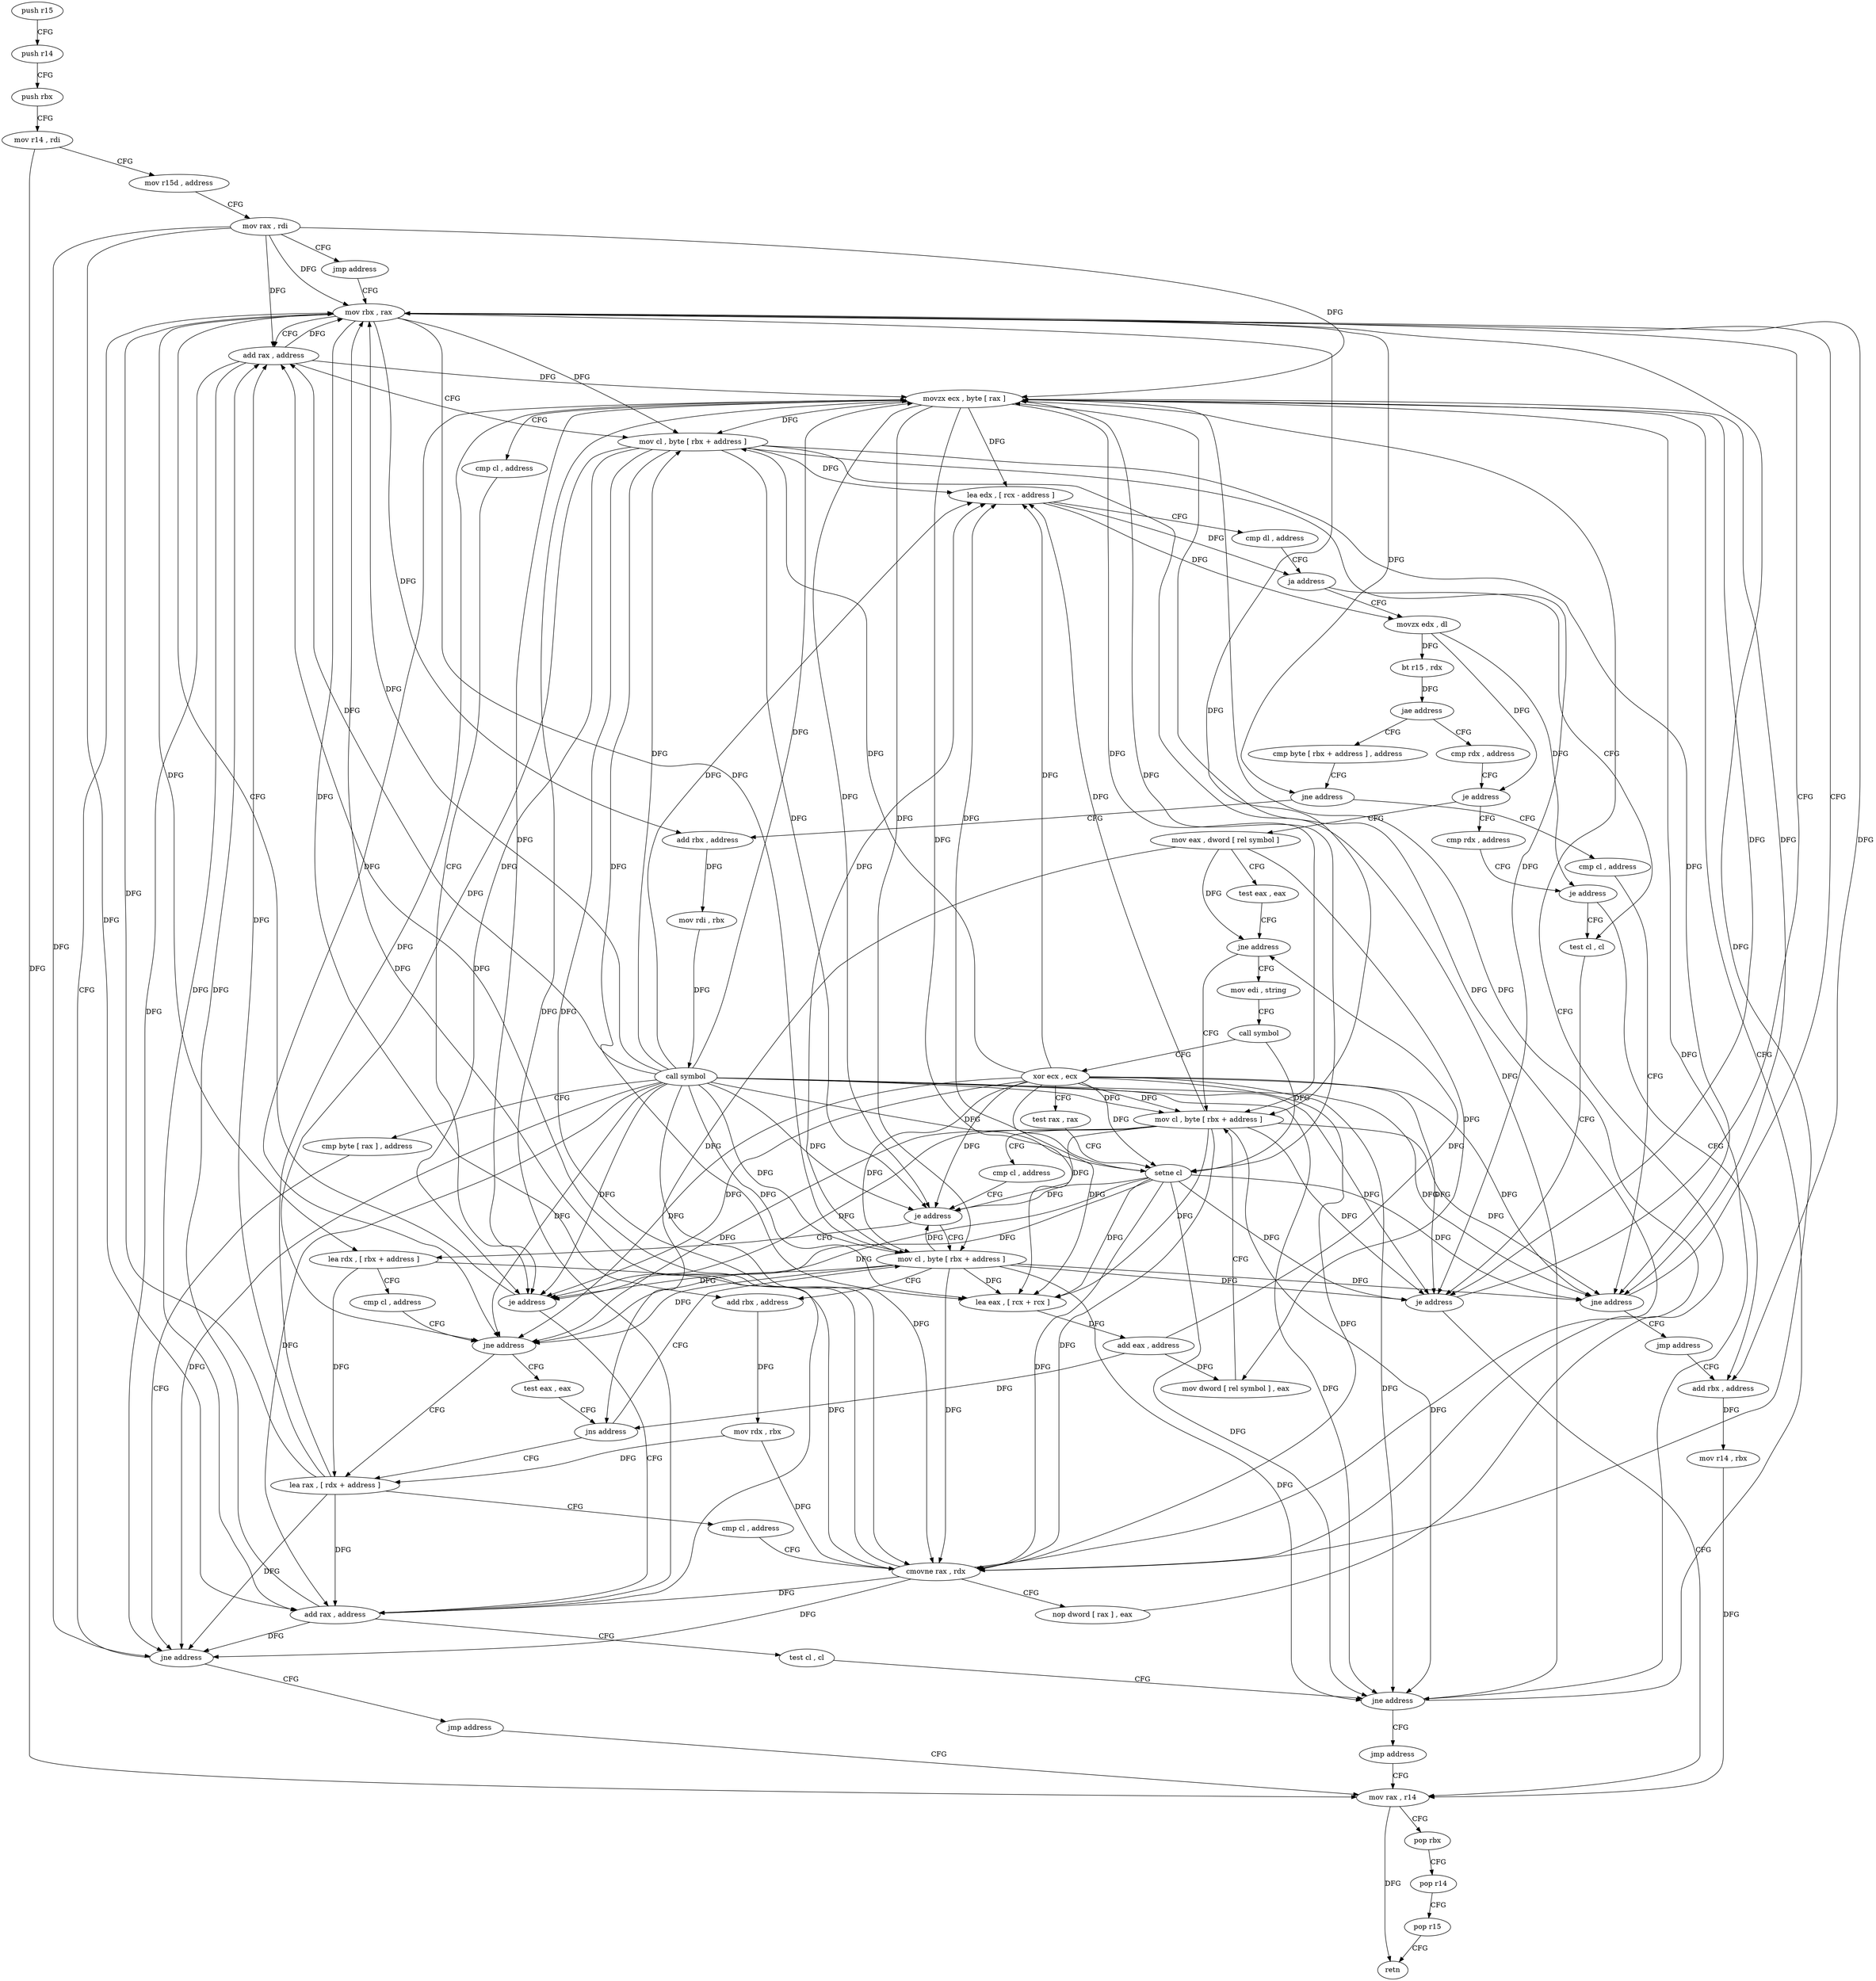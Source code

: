 digraph "func" {
"4404880" [label = "push r15" ]
"4404882" [label = "push r14" ]
"4404884" [label = "push rbx" ]
"4404885" [label = "mov r14 , rdi" ]
"4404888" [label = "mov r15d , address" ]
"4404894" [label = "mov rax , rdi" ]
"4404897" [label = "jmp address" ]
"4404936" [label = "mov rbx , rax" ]
"4404939" [label = "add rax , address" ]
"4404943" [label = "mov cl , byte [ rbx + address ]" ]
"4404946" [label = "lea edx , [ rcx - address ]" ]
"4404949" [label = "cmp dl , address" ]
"4404952" [label = "ja address" ]
"4404928" [label = "test cl , cl" ]
"4404954" [label = "movzx edx , dl" ]
"4404930" [label = "je address" ]
"4405117" [label = "mov rax , r14" ]
"4404957" [label = "bt r15 , rdx" ]
"4404961" [label = "jae address" ]
"4404912" [label = "cmp rdx , address" ]
"4404963" [label = "cmp byte [ rbx + address ] , address" ]
"4405120" [label = "pop rbx" ]
"4405121" [label = "pop r14" ]
"4405123" [label = "pop r15" ]
"4405125" [label = "retn" ]
"4404916" [label = "je address" ]
"4404999" [label = "mov eax , dword [ rel symbol ]" ]
"4404918" [label = "cmp rdx , address" ]
"4404967" [label = "jne address" ]
"4404992" [label = "cmp cl , address" ]
"4404969" [label = "add rbx , address" ]
"4405005" [label = "test eax , eax" ]
"4405007" [label = "jne address" ]
"4405039" [label = "mov cl , byte [ rbx + address ]" ]
"4405009" [label = "mov edi , string" ]
"4404922" [label = "je address" ]
"4405110" [label = "add rbx , address" ]
"4404995" [label = "jne address" ]
"4404997" [label = "jmp address" ]
"4404973" [label = "mov rdi , rbx" ]
"4404976" [label = "call symbol" ]
"4404981" [label = "cmp byte [ rax ] , address" ]
"4404984" [label = "jne address" ]
"4404986" [label = "jmp address" ]
"4405042" [label = "cmp cl , address" ]
"4405045" [label = "je address" ]
"4405060" [label = "mov cl , byte [ rbx + address ]" ]
"4405047" [label = "lea rdx , [ rbx + address ]" ]
"4405014" [label = "call symbol" ]
"4405019" [label = "xor ecx , ecx" ]
"4405021" [label = "test rax , rax" ]
"4405024" [label = "setne cl" ]
"4405027" [label = "lea eax , [ rcx + rcx ]" ]
"4405030" [label = "add eax , address" ]
"4405033" [label = "mov dword [ rel symbol ] , eax" ]
"4405114" [label = "mov r14 , rbx" ]
"4405063" [label = "add rbx , address" ]
"4405067" [label = "mov rdx , rbx" ]
"4405070" [label = "lea rax , [ rdx + address ]" ]
"4405051" [label = "cmp cl , address" ]
"4405054" [label = "jne address" ]
"4405056" [label = "test eax , eax" ]
"4405100" [label = "add rax , address" ]
"4405104" [label = "test cl , cl" ]
"4405106" [label = "jne address" ]
"4405088" [label = "movzx ecx , byte [ rax ]" ]
"4405108" [label = "jmp address" ]
"4405074" [label = "cmp cl , address" ]
"4405077" [label = "cmovne rax , rdx" ]
"4405081" [label = "nop dword [ rax ] , eax" ]
"4405058" [label = "jns address" ]
"4405091" [label = "cmp cl , address" ]
"4405094" [label = "je address" ]
"4404880" -> "4404882" [ label = "CFG" ]
"4404882" -> "4404884" [ label = "CFG" ]
"4404884" -> "4404885" [ label = "CFG" ]
"4404885" -> "4404888" [ label = "CFG" ]
"4404885" -> "4405117" [ label = "DFG" ]
"4404888" -> "4404894" [ label = "CFG" ]
"4404894" -> "4404897" [ label = "CFG" ]
"4404894" -> "4404936" [ label = "DFG" ]
"4404894" -> "4404939" [ label = "DFG" ]
"4404894" -> "4404984" [ label = "DFG" ]
"4404894" -> "4405088" [ label = "DFG" ]
"4404894" -> "4405100" [ label = "DFG" ]
"4404897" -> "4404936" [ label = "CFG" ]
"4404936" -> "4404939" [ label = "CFG" ]
"4404936" -> "4404943" [ label = "DFG" ]
"4404936" -> "4404967" [ label = "DFG" ]
"4404936" -> "4404969" [ label = "DFG" ]
"4404936" -> "4405039" [ label = "DFG" ]
"4404936" -> "4405110" [ label = "DFG" ]
"4404936" -> "4405060" [ label = "DFG" ]
"4404936" -> "4405063" [ label = "DFG" ]
"4404936" -> "4405047" [ label = "DFG" ]
"4404939" -> "4404943" [ label = "CFG" ]
"4404939" -> "4404936" [ label = "DFG" ]
"4404939" -> "4404984" [ label = "DFG" ]
"4404939" -> "4405088" [ label = "DFG" ]
"4404939" -> "4405100" [ label = "DFG" ]
"4404943" -> "4404946" [ label = "DFG" ]
"4404943" -> "4404930" [ label = "DFG" ]
"4404943" -> "4404995" [ label = "DFG" ]
"4404943" -> "4405045" [ label = "DFG" ]
"4404943" -> "4405027" [ label = "DFG" ]
"4404943" -> "4405054" [ label = "DFG" ]
"4404943" -> "4405077" [ label = "DFG" ]
"4404943" -> "4405094" [ label = "DFG" ]
"4404943" -> "4405106" [ label = "DFG" ]
"4404946" -> "4404949" [ label = "CFG" ]
"4404946" -> "4404952" [ label = "DFG" ]
"4404946" -> "4404954" [ label = "DFG" ]
"4404949" -> "4404952" [ label = "CFG" ]
"4404952" -> "4404928" [ label = "CFG" ]
"4404952" -> "4404954" [ label = "CFG" ]
"4404928" -> "4404930" [ label = "CFG" ]
"4404954" -> "4404957" [ label = "DFG" ]
"4404954" -> "4404916" [ label = "DFG" ]
"4404954" -> "4404922" [ label = "DFG" ]
"4404930" -> "4405117" [ label = "CFG" ]
"4404930" -> "4404936" [ label = "CFG" ]
"4405117" -> "4405120" [ label = "CFG" ]
"4405117" -> "4405125" [ label = "DFG" ]
"4404957" -> "4404961" [ label = "DFG" ]
"4404961" -> "4404912" [ label = "CFG" ]
"4404961" -> "4404963" [ label = "CFG" ]
"4404912" -> "4404916" [ label = "CFG" ]
"4404963" -> "4404967" [ label = "CFG" ]
"4405120" -> "4405121" [ label = "CFG" ]
"4405121" -> "4405123" [ label = "CFG" ]
"4405123" -> "4405125" [ label = "CFG" ]
"4404916" -> "4404999" [ label = "CFG" ]
"4404916" -> "4404918" [ label = "CFG" ]
"4404999" -> "4405005" [ label = "CFG" ]
"4404999" -> "4405007" [ label = "DFG" ]
"4404999" -> "4405033" [ label = "DFG" ]
"4404999" -> "4405058" [ label = "DFG" ]
"4404918" -> "4404922" [ label = "CFG" ]
"4404967" -> "4404992" [ label = "CFG" ]
"4404967" -> "4404969" [ label = "CFG" ]
"4404992" -> "4404995" [ label = "CFG" ]
"4404969" -> "4404973" [ label = "DFG" ]
"4405005" -> "4405007" [ label = "CFG" ]
"4405007" -> "4405039" [ label = "CFG" ]
"4405007" -> "4405009" [ label = "CFG" ]
"4405039" -> "4405042" [ label = "CFG" ]
"4405039" -> "4404946" [ label = "DFG" ]
"4405039" -> "4404930" [ label = "DFG" ]
"4405039" -> "4404995" [ label = "DFG" ]
"4405039" -> "4405045" [ label = "DFG" ]
"4405039" -> "4405027" [ label = "DFG" ]
"4405039" -> "4405054" [ label = "DFG" ]
"4405039" -> "4405077" [ label = "DFG" ]
"4405039" -> "4405094" [ label = "DFG" ]
"4405039" -> "4405106" [ label = "DFG" ]
"4405009" -> "4405014" [ label = "CFG" ]
"4404922" -> "4405110" [ label = "CFG" ]
"4404922" -> "4404928" [ label = "CFG" ]
"4405110" -> "4405114" [ label = "DFG" ]
"4404995" -> "4404936" [ label = "CFG" ]
"4404995" -> "4404997" [ label = "CFG" ]
"4404997" -> "4405110" [ label = "CFG" ]
"4404973" -> "4404976" [ label = "DFG" ]
"4404976" -> "4404981" [ label = "CFG" ]
"4404976" -> "4404936" [ label = "DFG" ]
"4404976" -> "4404939" [ label = "DFG" ]
"4404976" -> "4404946" [ label = "DFG" ]
"4404976" -> "4404930" [ label = "DFG" ]
"4404976" -> "4404995" [ label = "DFG" ]
"4404976" -> "4404984" [ label = "DFG" ]
"4404976" -> "4405088" [ label = "DFG" ]
"4404976" -> "4405100" [ label = "DFG" ]
"4404976" -> "4404943" [ label = "DFG" ]
"4404976" -> "4405039" [ label = "DFG" ]
"4404976" -> "4405045" [ label = "DFG" ]
"4404976" -> "4405024" [ label = "DFG" ]
"4404976" -> "4405027" [ label = "DFG" ]
"4404976" -> "4405060" [ label = "DFG" ]
"4404976" -> "4405054" [ label = "DFG" ]
"4404976" -> "4405077" [ label = "DFG" ]
"4404976" -> "4405094" [ label = "DFG" ]
"4404976" -> "4405106" [ label = "DFG" ]
"4404981" -> "4404984" [ label = "CFG" ]
"4404984" -> "4404936" [ label = "CFG" ]
"4404984" -> "4404986" [ label = "CFG" ]
"4404986" -> "4405117" [ label = "CFG" ]
"4405042" -> "4405045" [ label = "CFG" ]
"4405045" -> "4405060" [ label = "CFG" ]
"4405045" -> "4405047" [ label = "CFG" ]
"4405060" -> "4405063" [ label = "CFG" ]
"4405060" -> "4404946" [ label = "DFG" ]
"4405060" -> "4404930" [ label = "DFG" ]
"4405060" -> "4404995" [ label = "DFG" ]
"4405060" -> "4405045" [ label = "DFG" ]
"4405060" -> "4405027" [ label = "DFG" ]
"4405060" -> "4405054" [ label = "DFG" ]
"4405060" -> "4405077" [ label = "DFG" ]
"4405060" -> "4405094" [ label = "DFG" ]
"4405060" -> "4405106" [ label = "DFG" ]
"4405047" -> "4405051" [ label = "CFG" ]
"4405047" -> "4405070" [ label = "DFG" ]
"4405047" -> "4405077" [ label = "DFG" ]
"4405014" -> "4405019" [ label = "CFG" ]
"4405014" -> "4405024" [ label = "DFG" ]
"4405019" -> "4405021" [ label = "CFG" ]
"4405019" -> "4404946" [ label = "DFG" ]
"4405019" -> "4404930" [ label = "DFG" ]
"4405019" -> "4404995" [ label = "DFG" ]
"4405019" -> "4405045" [ label = "DFG" ]
"4405019" -> "4404943" [ label = "DFG" ]
"4405019" -> "4405039" [ label = "DFG" ]
"4405019" -> "4405024" [ label = "DFG" ]
"4405019" -> "4405027" [ label = "DFG" ]
"4405019" -> "4405060" [ label = "DFG" ]
"4405019" -> "4405054" [ label = "DFG" ]
"4405019" -> "4405077" [ label = "DFG" ]
"4405019" -> "4405094" [ label = "DFG" ]
"4405019" -> "4405106" [ label = "DFG" ]
"4405021" -> "4405024" [ label = "CFG" ]
"4405024" -> "4405027" [ label = "DFG" ]
"4405024" -> "4404946" [ label = "DFG" ]
"4405024" -> "4404930" [ label = "DFG" ]
"4405024" -> "4404995" [ label = "DFG" ]
"4405024" -> "4405045" [ label = "DFG" ]
"4405024" -> "4405054" [ label = "DFG" ]
"4405024" -> "4405077" [ label = "DFG" ]
"4405024" -> "4405094" [ label = "DFG" ]
"4405024" -> "4405106" [ label = "DFG" ]
"4405027" -> "4405030" [ label = "DFG" ]
"4405030" -> "4405033" [ label = "DFG" ]
"4405030" -> "4405007" [ label = "DFG" ]
"4405030" -> "4405058" [ label = "DFG" ]
"4405033" -> "4405039" [ label = "CFG" ]
"4405114" -> "4405117" [ label = "DFG" ]
"4405063" -> "4405067" [ label = "DFG" ]
"4405067" -> "4405070" [ label = "DFG" ]
"4405067" -> "4405077" [ label = "DFG" ]
"4405070" -> "4405074" [ label = "CFG" ]
"4405070" -> "4404936" [ label = "DFG" ]
"4405070" -> "4404939" [ label = "DFG" ]
"4405070" -> "4404984" [ label = "DFG" ]
"4405070" -> "4405088" [ label = "DFG" ]
"4405070" -> "4405100" [ label = "DFG" ]
"4405051" -> "4405054" [ label = "CFG" ]
"4405054" -> "4405070" [ label = "CFG" ]
"4405054" -> "4405056" [ label = "CFG" ]
"4405056" -> "4405058" [ label = "CFG" ]
"4405100" -> "4405104" [ label = "CFG" ]
"4405100" -> "4404936" [ label = "DFG" ]
"4405100" -> "4404939" [ label = "DFG" ]
"4405100" -> "4404984" [ label = "DFG" ]
"4405100" -> "4405088" [ label = "DFG" ]
"4405104" -> "4405106" [ label = "CFG" ]
"4405106" -> "4405088" [ label = "CFG" ]
"4405106" -> "4405108" [ label = "CFG" ]
"4405088" -> "4405091" [ label = "CFG" ]
"4405088" -> "4404946" [ label = "DFG" ]
"4405088" -> "4404930" [ label = "DFG" ]
"4405088" -> "4404995" [ label = "DFG" ]
"4405088" -> "4405045" [ label = "DFG" ]
"4405088" -> "4405027" [ label = "DFG" ]
"4405088" -> "4405054" [ label = "DFG" ]
"4405088" -> "4405077" [ label = "DFG" ]
"4405088" -> "4404943" [ label = "DFG" ]
"4405088" -> "4405039" [ label = "DFG" ]
"4405088" -> "4405024" [ label = "DFG" ]
"4405088" -> "4405060" [ label = "DFG" ]
"4405088" -> "4405094" [ label = "DFG" ]
"4405088" -> "4405106" [ label = "DFG" ]
"4405108" -> "4405117" [ label = "CFG" ]
"4405074" -> "4405077" [ label = "CFG" ]
"4405077" -> "4405081" [ label = "CFG" ]
"4405077" -> "4404936" [ label = "DFG" ]
"4405077" -> "4404939" [ label = "DFG" ]
"4405077" -> "4404984" [ label = "DFG" ]
"4405077" -> "4405088" [ label = "DFG" ]
"4405077" -> "4405100" [ label = "DFG" ]
"4405081" -> "4405088" [ label = "CFG" ]
"4405058" -> "4405070" [ label = "CFG" ]
"4405058" -> "4405060" [ label = "CFG" ]
"4405091" -> "4405094" [ label = "CFG" ]
"4405094" -> "4404936" [ label = "CFG" ]
"4405094" -> "4405100" [ label = "CFG" ]
}
